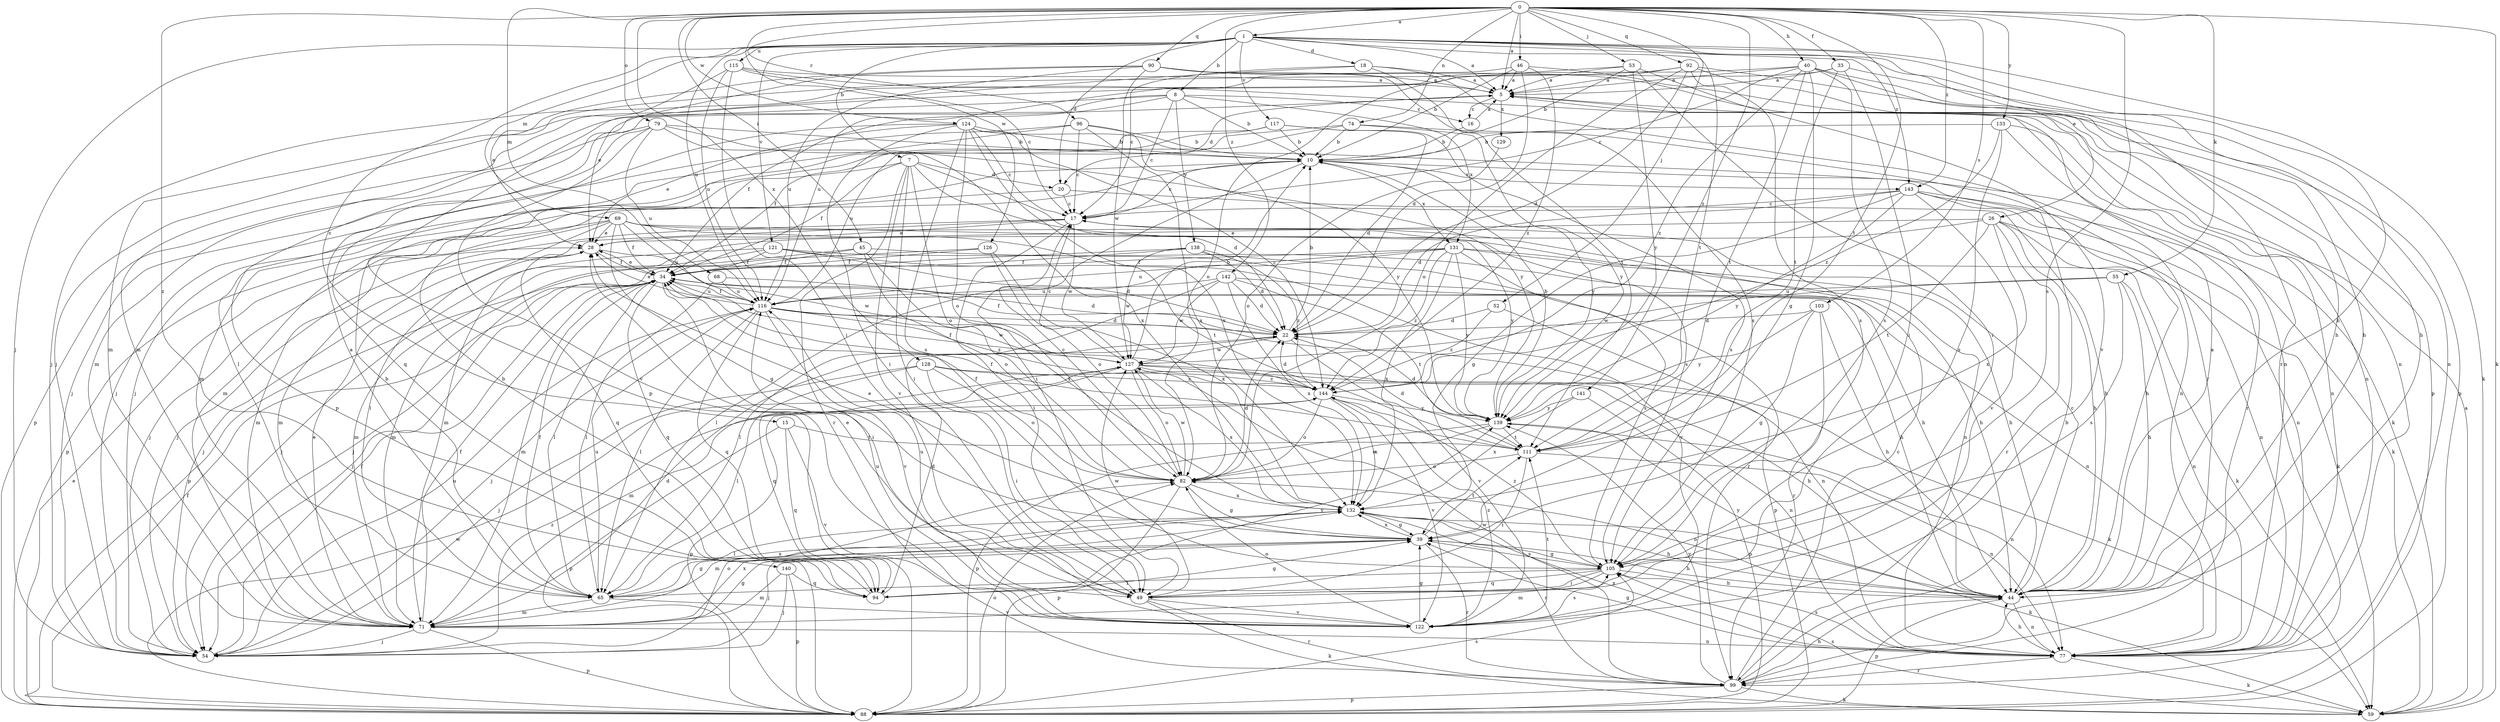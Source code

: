 strict digraph  {
0;
1;
5;
7;
8;
10;
15;
16;
17;
18;
20;
22;
26;
28;
33;
34;
39;
40;
44;
45;
46;
49;
52;
53;
54;
55;
59;
65;
68;
69;
71;
74;
77;
79;
82;
88;
90;
92;
94;
96;
99;
103;
105;
111;
115;
116;
117;
121;
122;
124;
126;
127;
128;
129;
131;
132;
133;
138;
139;
140;
141;
142;
143;
144;
0 -> 1  [label=a];
0 -> 5  [label=a];
0 -> 33  [label=f];
0 -> 40  [label=h];
0 -> 45  [label=i];
0 -> 46  [label=i];
0 -> 52  [label=j];
0 -> 53  [label=j];
0 -> 55  [label=k];
0 -> 59  [label=k];
0 -> 68  [label=m];
0 -> 74  [label=n];
0 -> 79  [label=o];
0 -> 90  [label=q];
0 -> 92  [label=q];
0 -> 96  [label=r];
0 -> 103  [label=s];
0 -> 105  [label=s];
0 -> 111  [label=t];
0 -> 124  [label=w];
0 -> 126  [label=w];
0 -> 128  [label=x];
0 -> 133  [label=y];
0 -> 140  [label=z];
0 -> 141  [label=z];
0 -> 142  [label=z];
0 -> 143  [label=z];
1 -> 5  [label=a];
1 -> 7  [label=b];
1 -> 8  [label=b];
1 -> 15  [label=c];
1 -> 18  [label=d];
1 -> 20  [label=d];
1 -> 26  [label=e];
1 -> 44  [label=h];
1 -> 54  [label=j];
1 -> 59  [label=k];
1 -> 69  [label=m];
1 -> 99  [label=r];
1 -> 111  [label=t];
1 -> 115  [label=u];
1 -> 116  [label=u];
1 -> 117  [label=v];
1 -> 121  [label=v];
1 -> 143  [label=z];
5 -> 16  [label=c];
5 -> 20  [label=d];
5 -> 77  [label=n];
5 -> 129  [label=x];
7 -> 20  [label=d];
7 -> 22  [label=d];
7 -> 34  [label=f];
7 -> 49  [label=i];
7 -> 71  [label=m];
7 -> 82  [label=o];
7 -> 99  [label=r];
7 -> 105  [label=s];
7 -> 122  [label=v];
8 -> 10  [label=b];
8 -> 16  [label=c];
8 -> 17  [label=c];
8 -> 34  [label=f];
8 -> 71  [label=m];
8 -> 88  [label=p];
8 -> 131  [label=x];
8 -> 138  [label=y];
10 -> 17  [label=c];
10 -> 49  [label=i];
10 -> 131  [label=x];
10 -> 139  [label=y];
10 -> 143  [label=z];
15 -> 88  [label=p];
15 -> 94  [label=q];
15 -> 111  [label=t];
15 -> 122  [label=v];
16 -> 5  [label=a];
16 -> 10  [label=b];
17 -> 28  [label=e];
17 -> 49  [label=i];
17 -> 54  [label=j];
17 -> 71  [label=m];
17 -> 127  [label=w];
18 -> 5  [label=a];
18 -> 17  [label=c];
18 -> 88  [label=p];
18 -> 99  [label=r];
18 -> 111  [label=t];
20 -> 17  [label=c];
20 -> 44  [label=h];
20 -> 88  [label=p];
22 -> 10  [label=b];
22 -> 34  [label=f];
22 -> 122  [label=v];
22 -> 127  [label=w];
26 -> 28  [label=e];
26 -> 44  [label=h];
26 -> 59  [label=k];
26 -> 71  [label=m];
26 -> 77  [label=n];
26 -> 99  [label=r];
26 -> 111  [label=t];
26 -> 132  [label=x];
28 -> 34  [label=f];
28 -> 54  [label=j];
28 -> 94  [label=q];
28 -> 127  [label=w];
33 -> 5  [label=a];
33 -> 44  [label=h];
33 -> 49  [label=i];
33 -> 71  [label=m];
33 -> 111  [label=t];
34 -> 28  [label=e];
34 -> 44  [label=h];
34 -> 49  [label=i];
34 -> 54  [label=j];
34 -> 65  [label=l];
34 -> 71  [label=m];
34 -> 94  [label=q];
34 -> 116  [label=u];
39 -> 28  [label=e];
39 -> 44  [label=h];
39 -> 54  [label=j];
39 -> 99  [label=r];
39 -> 105  [label=s];
39 -> 111  [label=t];
39 -> 132  [label=x];
40 -> 5  [label=a];
40 -> 17  [label=c];
40 -> 39  [label=g];
40 -> 44  [label=h];
40 -> 54  [label=j];
40 -> 88  [label=p];
40 -> 105  [label=s];
40 -> 111  [label=t];
40 -> 144  [label=z];
44 -> 5  [label=a];
44 -> 17  [label=c];
44 -> 77  [label=n];
44 -> 82  [label=o];
44 -> 88  [label=p];
44 -> 139  [label=y];
45 -> 34  [label=f];
45 -> 44  [label=h];
45 -> 71  [label=m];
45 -> 82  [label=o];
45 -> 132  [label=x];
46 -> 5  [label=a];
46 -> 10  [label=b];
46 -> 22  [label=d];
46 -> 88  [label=p];
46 -> 116  [label=u];
46 -> 144  [label=z];
49 -> 28  [label=e];
49 -> 59  [label=k];
49 -> 99  [label=r];
49 -> 116  [label=u];
49 -> 122  [label=v];
49 -> 127  [label=w];
52 -> 22  [label=d];
52 -> 88  [label=p];
52 -> 144  [label=z];
53 -> 5  [label=a];
53 -> 10  [label=b];
53 -> 49  [label=i];
53 -> 82  [label=o];
53 -> 122  [label=v];
53 -> 139  [label=y];
54 -> 34  [label=f];
54 -> 82  [label=o];
54 -> 116  [label=u];
54 -> 144  [label=z];
55 -> 44  [label=h];
55 -> 77  [label=n];
55 -> 105  [label=s];
55 -> 116  [label=u];
55 -> 127  [label=w];
59 -> 5  [label=a];
59 -> 105  [label=s];
65 -> 5  [label=a];
65 -> 10  [label=b];
65 -> 34  [label=f];
65 -> 39  [label=g];
65 -> 71  [label=m];
65 -> 116  [label=u];
65 -> 122  [label=v];
65 -> 132  [label=x];
68 -> 22  [label=d];
68 -> 65  [label=l];
68 -> 116  [label=u];
69 -> 28  [label=e];
69 -> 34  [label=f];
69 -> 39  [label=g];
69 -> 54  [label=j];
69 -> 65  [label=l];
69 -> 71  [label=m];
69 -> 77  [label=n];
69 -> 111  [label=t];
69 -> 116  [label=u];
69 -> 139  [label=y];
71 -> 22  [label=d];
71 -> 28  [label=e];
71 -> 34  [label=f];
71 -> 39  [label=g];
71 -> 54  [label=j];
71 -> 77  [label=n];
71 -> 88  [label=p];
71 -> 132  [label=x];
74 -> 10  [label=b];
74 -> 54  [label=j];
74 -> 77  [label=n];
74 -> 116  [label=u];
74 -> 139  [label=y];
77 -> 39  [label=g];
77 -> 44  [label=h];
77 -> 59  [label=k];
77 -> 99  [label=r];
77 -> 105  [label=s];
77 -> 132  [label=x];
79 -> 10  [label=b];
79 -> 54  [label=j];
79 -> 88  [label=p];
79 -> 116  [label=u];
79 -> 122  [label=v];
79 -> 132  [label=x];
79 -> 139  [label=y];
82 -> 17  [label=c];
82 -> 22  [label=d];
82 -> 34  [label=f];
82 -> 39  [label=g];
82 -> 88  [label=p];
82 -> 127  [label=w];
82 -> 132  [label=x];
88 -> 28  [label=e];
88 -> 34  [label=f];
88 -> 82  [label=o];
88 -> 105  [label=s];
88 -> 127  [label=w];
90 -> 5  [label=a];
90 -> 28  [label=e];
90 -> 71  [label=m];
90 -> 77  [label=n];
90 -> 105  [label=s];
90 -> 116  [label=u];
90 -> 127  [label=w];
92 -> 5  [label=a];
92 -> 22  [label=d];
92 -> 44  [label=h];
92 -> 54  [label=j];
92 -> 77  [label=n];
92 -> 82  [label=o];
92 -> 105  [label=s];
94 -> 10  [label=b];
94 -> 22  [label=d];
94 -> 39  [label=g];
94 -> 139  [label=y];
96 -> 10  [label=b];
96 -> 17  [label=c];
96 -> 54  [label=j];
96 -> 65  [label=l];
96 -> 132  [label=x];
96 -> 139  [label=y];
99 -> 10  [label=b];
99 -> 17  [label=c];
99 -> 44  [label=h];
99 -> 59  [label=k];
99 -> 88  [label=p];
99 -> 127  [label=w];
99 -> 139  [label=y];
103 -> 22  [label=d];
103 -> 39  [label=g];
103 -> 44  [label=h];
103 -> 99  [label=r];
103 -> 139  [label=y];
105 -> 39  [label=g];
105 -> 44  [label=h];
105 -> 49  [label=i];
105 -> 65  [label=l];
105 -> 71  [label=m];
105 -> 94  [label=q];
105 -> 144  [label=z];
111 -> 22  [label=d];
111 -> 34  [label=f];
111 -> 49  [label=i];
111 -> 77  [label=n];
111 -> 82  [label=o];
115 -> 5  [label=a];
115 -> 17  [label=c];
115 -> 28  [label=e];
115 -> 49  [label=i];
115 -> 77  [label=n];
115 -> 116  [label=u];
116 -> 22  [label=d];
116 -> 28  [label=e];
116 -> 34  [label=f];
116 -> 54  [label=j];
116 -> 65  [label=l];
116 -> 77  [label=n];
116 -> 94  [label=q];
116 -> 122  [label=v];
116 -> 127  [label=w];
116 -> 144  [label=z];
117 -> 10  [label=b];
117 -> 22  [label=d];
117 -> 34  [label=f];
117 -> 71  [label=m];
117 -> 105  [label=s];
121 -> 22  [label=d];
121 -> 34  [label=f];
121 -> 44  [label=h];
121 -> 54  [label=j];
121 -> 71  [label=m];
121 -> 122  [label=v];
122 -> 39  [label=g];
122 -> 82  [label=o];
122 -> 105  [label=s];
122 -> 111  [label=t];
122 -> 116  [label=u];
122 -> 144  [label=z];
124 -> 10  [label=b];
124 -> 17  [label=c];
124 -> 28  [label=e];
124 -> 49  [label=i];
124 -> 59  [label=k];
124 -> 82  [label=o];
124 -> 94  [label=q];
124 -> 105  [label=s];
124 -> 132  [label=x];
124 -> 144  [label=z];
126 -> 34  [label=f];
126 -> 54  [label=j];
126 -> 82  [label=o];
126 -> 132  [label=x];
127 -> 10  [label=b];
127 -> 17  [label=c];
127 -> 44  [label=h];
127 -> 59  [label=k];
127 -> 71  [label=m];
127 -> 82  [label=o];
127 -> 94  [label=q];
127 -> 132  [label=x];
127 -> 144  [label=z];
128 -> 49  [label=i];
128 -> 54  [label=j];
128 -> 65  [label=l];
128 -> 77  [label=n];
128 -> 82  [label=o];
128 -> 144  [label=z];
129 -> 82  [label=o];
131 -> 34  [label=f];
131 -> 44  [label=h];
131 -> 59  [label=k];
131 -> 65  [label=l];
131 -> 105  [label=s];
131 -> 116  [label=u];
131 -> 132  [label=x];
131 -> 139  [label=y];
131 -> 144  [label=z];
132 -> 39  [label=g];
132 -> 44  [label=h];
132 -> 59  [label=k];
132 -> 65  [label=l];
132 -> 71  [label=m];
132 -> 99  [label=r];
133 -> 10  [label=b];
133 -> 77  [label=n];
133 -> 99  [label=r];
133 -> 105  [label=s];
133 -> 144  [label=z];
138 -> 22  [label=d];
138 -> 34  [label=f];
138 -> 88  [label=p];
138 -> 99  [label=r];
138 -> 127  [label=w];
138 -> 144  [label=z];
139 -> 10  [label=b];
139 -> 22  [label=d];
139 -> 77  [label=n];
139 -> 82  [label=o];
139 -> 88  [label=p];
139 -> 111  [label=t];
140 -> 54  [label=j];
140 -> 71  [label=m];
140 -> 88  [label=p];
140 -> 94  [label=q];
141 -> 88  [label=p];
141 -> 132  [label=x];
141 -> 139  [label=y];
142 -> 22  [label=d];
142 -> 65  [label=l];
142 -> 77  [label=n];
142 -> 111  [label=t];
142 -> 116  [label=u];
142 -> 127  [label=w];
142 -> 132  [label=x];
143 -> 17  [label=c];
143 -> 22  [label=d];
143 -> 39  [label=g];
143 -> 44  [label=h];
143 -> 59  [label=k];
143 -> 77  [label=n];
143 -> 122  [label=v];
143 -> 139  [label=y];
144 -> 22  [label=d];
144 -> 34  [label=f];
144 -> 82  [label=o];
144 -> 88  [label=p];
144 -> 122  [label=v];
144 -> 132  [label=x];
144 -> 139  [label=y];
}
